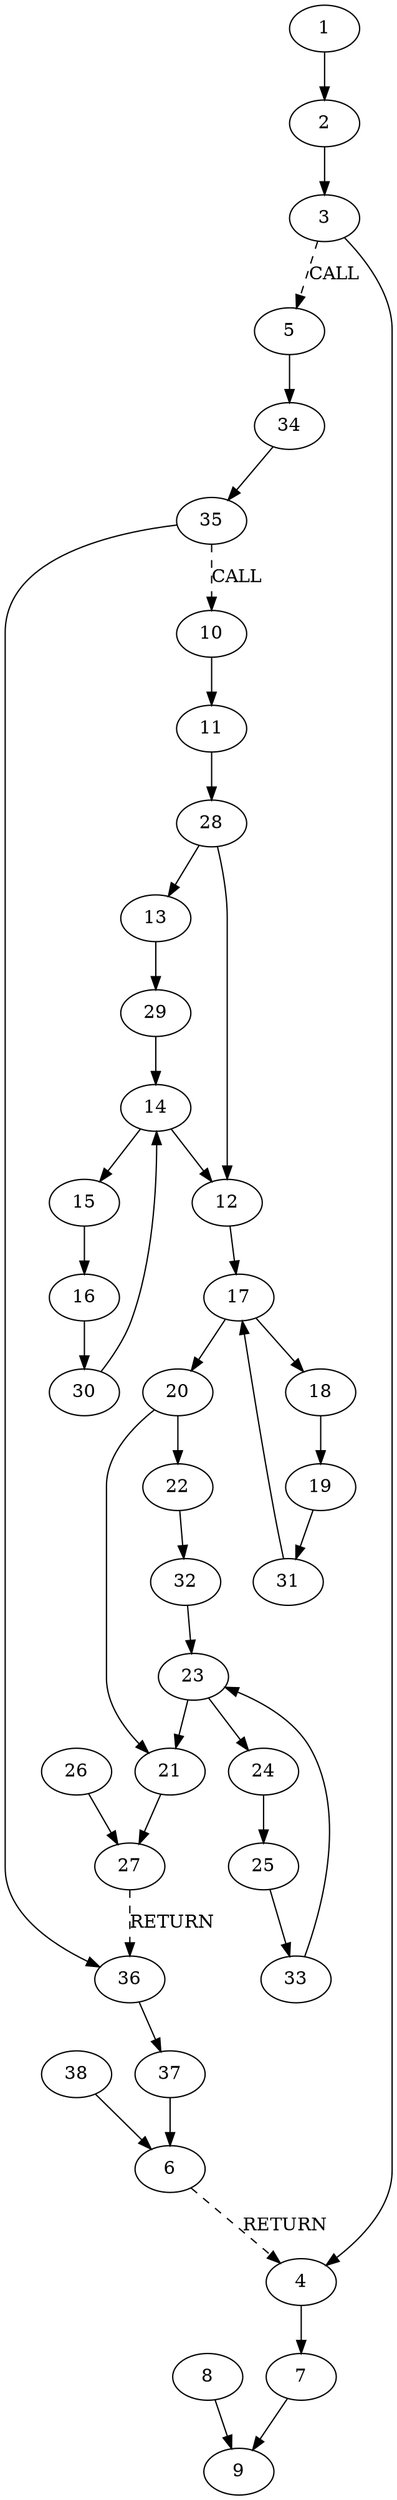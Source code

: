 digraph OA_DUG {
8->9;
7->9;
4->7;
6->4 [label="RETURN", style=dashed];
38->6;
37->6;
36->37;
27->36 [label="RETURN", style=dashed];
26->27;
21->27;
23->21;
23->24;
33->23;
25->33;
24->25;
32->23;
22->32;
20->21;
20->22;
17->18;
17->20;
31->17;
19->31;
18->19;
12->17;
14->12;
14->15;
30->14;
16->30;
15->16;
29->14;
13->29;
28->12;
28->13;
11->28;
10->11;
35->36;
35->10 [label="CALL", style=dashed];
34->35;
5->34;
3->4;
3->5 [label="CALL", style=dashed];
2->3;
1->2;
}
